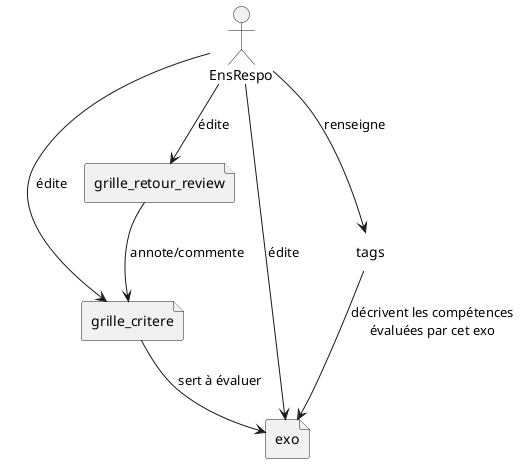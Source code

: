 @startuml

actor EnsRespo
file grille_critere
file grille_retour_review
file exo
label tags

EnsRespo --> exo : édite
EnsRespo --> grille_retour_review : édite
EnsRespo --> grille_critere : édite
grille_critere --> exo : sert à évaluer
EnsRespo --> tags : renseigne
tags --> exo : décrivent les compétences\névaluées par cet exo
grille_retour_review --> grille_critere : annote/commente

@enduml